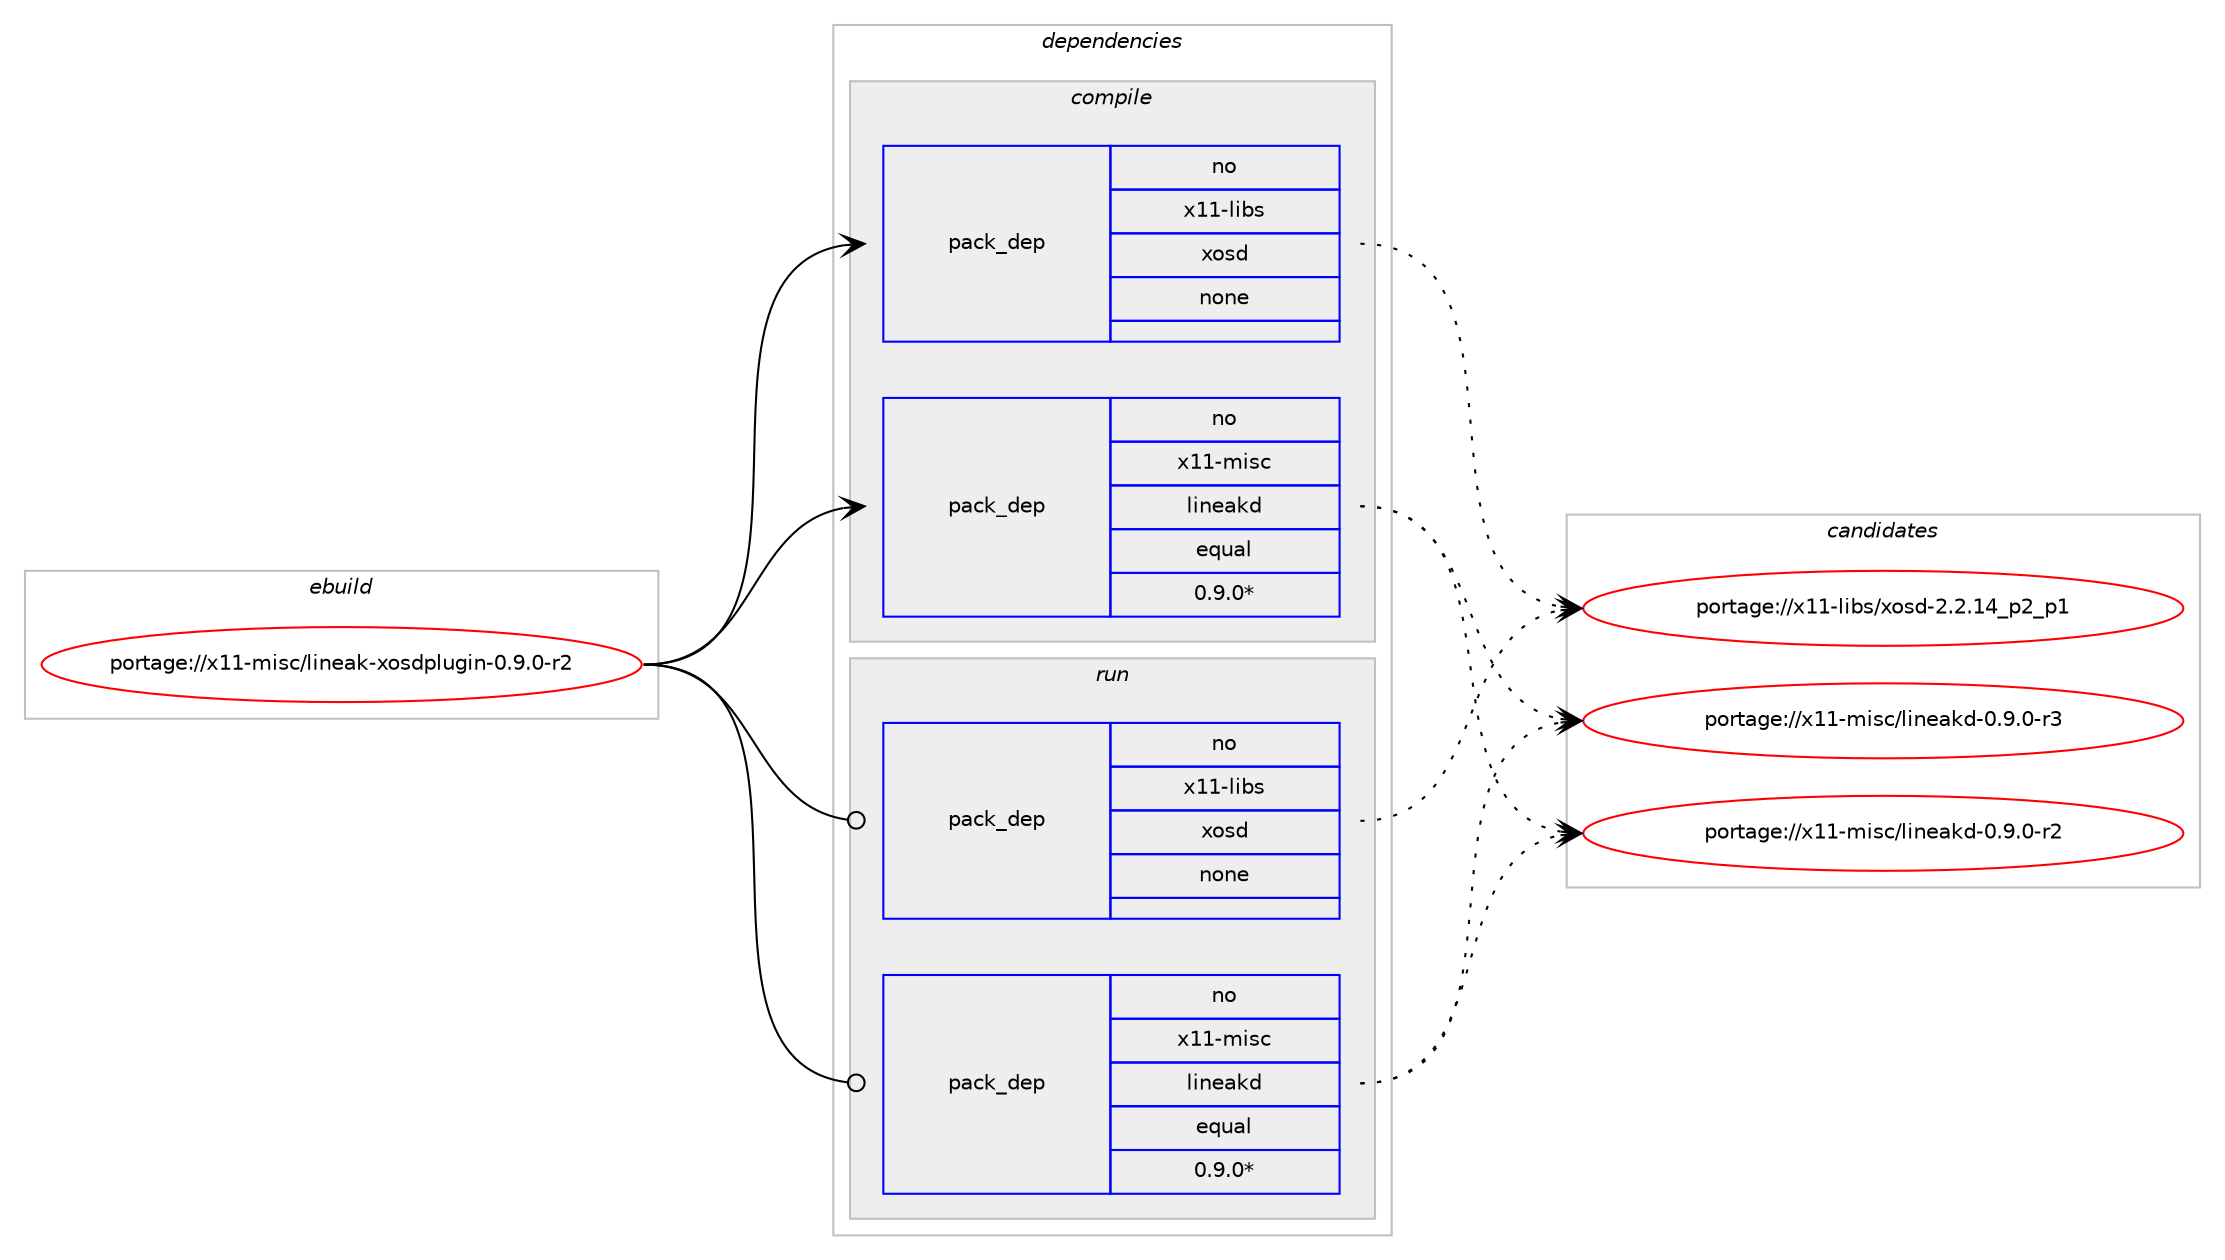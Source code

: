 digraph prolog {

# *************
# Graph options
# *************

newrank=true;
concentrate=true;
compound=true;
graph [rankdir=LR,fontname=Helvetica,fontsize=10,ranksep=1.5];#, ranksep=2.5, nodesep=0.2];
edge  [arrowhead=vee];
node  [fontname=Helvetica,fontsize=10];

# **********
# The ebuild
# **********

subgraph cluster_leftcol {
color=gray;
rank=same;
label=<<i>ebuild</i>>;
id [label="portage://x11-misc/lineak-xosdplugin-0.9.0-r2", color=red, width=4, href="../x11-misc/lineak-xosdplugin-0.9.0-r2.svg"];
}

# ****************
# The dependencies
# ****************

subgraph cluster_midcol {
color=gray;
label=<<i>dependencies</i>>;
subgraph cluster_compile {
fillcolor="#eeeeee";
style=filled;
label=<<i>compile</i>>;
subgraph pack4114 {
dependency4664 [label=<<TABLE BORDER="0" CELLBORDER="1" CELLSPACING="0" CELLPADDING="4" WIDTH="220"><TR><TD ROWSPAN="6" CELLPADDING="30">pack_dep</TD></TR><TR><TD WIDTH="110">no</TD></TR><TR><TD>x11-libs</TD></TR><TR><TD>xosd</TD></TR><TR><TD>none</TD></TR><TR><TD></TD></TR></TABLE>>, shape=none, color=blue];
}
id:e -> dependency4664:w [weight=20,style="solid",arrowhead="vee"];
subgraph pack4115 {
dependency4665 [label=<<TABLE BORDER="0" CELLBORDER="1" CELLSPACING="0" CELLPADDING="4" WIDTH="220"><TR><TD ROWSPAN="6" CELLPADDING="30">pack_dep</TD></TR><TR><TD WIDTH="110">no</TD></TR><TR><TD>x11-misc</TD></TR><TR><TD>lineakd</TD></TR><TR><TD>equal</TD></TR><TR><TD>0.9.0*</TD></TR></TABLE>>, shape=none, color=blue];
}
id:e -> dependency4665:w [weight=20,style="solid",arrowhead="vee"];
}
subgraph cluster_compileandrun {
fillcolor="#eeeeee";
style=filled;
label=<<i>compile and run</i>>;
}
subgraph cluster_run {
fillcolor="#eeeeee";
style=filled;
label=<<i>run</i>>;
subgraph pack4116 {
dependency4666 [label=<<TABLE BORDER="0" CELLBORDER="1" CELLSPACING="0" CELLPADDING="4" WIDTH="220"><TR><TD ROWSPAN="6" CELLPADDING="30">pack_dep</TD></TR><TR><TD WIDTH="110">no</TD></TR><TR><TD>x11-libs</TD></TR><TR><TD>xosd</TD></TR><TR><TD>none</TD></TR><TR><TD></TD></TR></TABLE>>, shape=none, color=blue];
}
id:e -> dependency4666:w [weight=20,style="solid",arrowhead="odot"];
subgraph pack4117 {
dependency4667 [label=<<TABLE BORDER="0" CELLBORDER="1" CELLSPACING="0" CELLPADDING="4" WIDTH="220"><TR><TD ROWSPAN="6" CELLPADDING="30">pack_dep</TD></TR><TR><TD WIDTH="110">no</TD></TR><TR><TD>x11-misc</TD></TR><TR><TD>lineakd</TD></TR><TR><TD>equal</TD></TR><TR><TD>0.9.0*</TD></TR></TABLE>>, shape=none, color=blue];
}
id:e -> dependency4667:w [weight=20,style="solid",arrowhead="odot"];
}
}

# **************
# The candidates
# **************

subgraph cluster_choices {
rank=same;
color=gray;
label=<<i>candidates</i>>;

subgraph choice4114 {
color=black;
nodesep=1;
choice12049494510810598115471201111151004550465046495295112509511249 [label="portage://x11-libs/xosd-2.2.14_p2_p1", color=red, width=4,href="../x11-libs/xosd-2.2.14_p2_p1.svg"];
dependency4664:e -> choice12049494510810598115471201111151004550465046495295112509511249:w [style=dotted,weight="100"];
}
subgraph choice4115 {
color=black;
nodesep=1;
choice1204949451091051159947108105110101971071004548465746484511451 [label="portage://x11-misc/lineakd-0.9.0-r3", color=red, width=4,href="../x11-misc/lineakd-0.9.0-r3.svg"];
choice1204949451091051159947108105110101971071004548465746484511450 [label="portage://x11-misc/lineakd-0.9.0-r2", color=red, width=4,href="../x11-misc/lineakd-0.9.0-r2.svg"];
dependency4665:e -> choice1204949451091051159947108105110101971071004548465746484511451:w [style=dotted,weight="100"];
dependency4665:e -> choice1204949451091051159947108105110101971071004548465746484511450:w [style=dotted,weight="100"];
}
subgraph choice4116 {
color=black;
nodesep=1;
choice12049494510810598115471201111151004550465046495295112509511249 [label="portage://x11-libs/xosd-2.2.14_p2_p1", color=red, width=4,href="../x11-libs/xosd-2.2.14_p2_p1.svg"];
dependency4666:e -> choice12049494510810598115471201111151004550465046495295112509511249:w [style=dotted,weight="100"];
}
subgraph choice4117 {
color=black;
nodesep=1;
choice1204949451091051159947108105110101971071004548465746484511451 [label="portage://x11-misc/lineakd-0.9.0-r3", color=red, width=4,href="../x11-misc/lineakd-0.9.0-r3.svg"];
choice1204949451091051159947108105110101971071004548465746484511450 [label="portage://x11-misc/lineakd-0.9.0-r2", color=red, width=4,href="../x11-misc/lineakd-0.9.0-r2.svg"];
dependency4667:e -> choice1204949451091051159947108105110101971071004548465746484511451:w [style=dotted,weight="100"];
dependency4667:e -> choice1204949451091051159947108105110101971071004548465746484511450:w [style=dotted,weight="100"];
}
}

}
